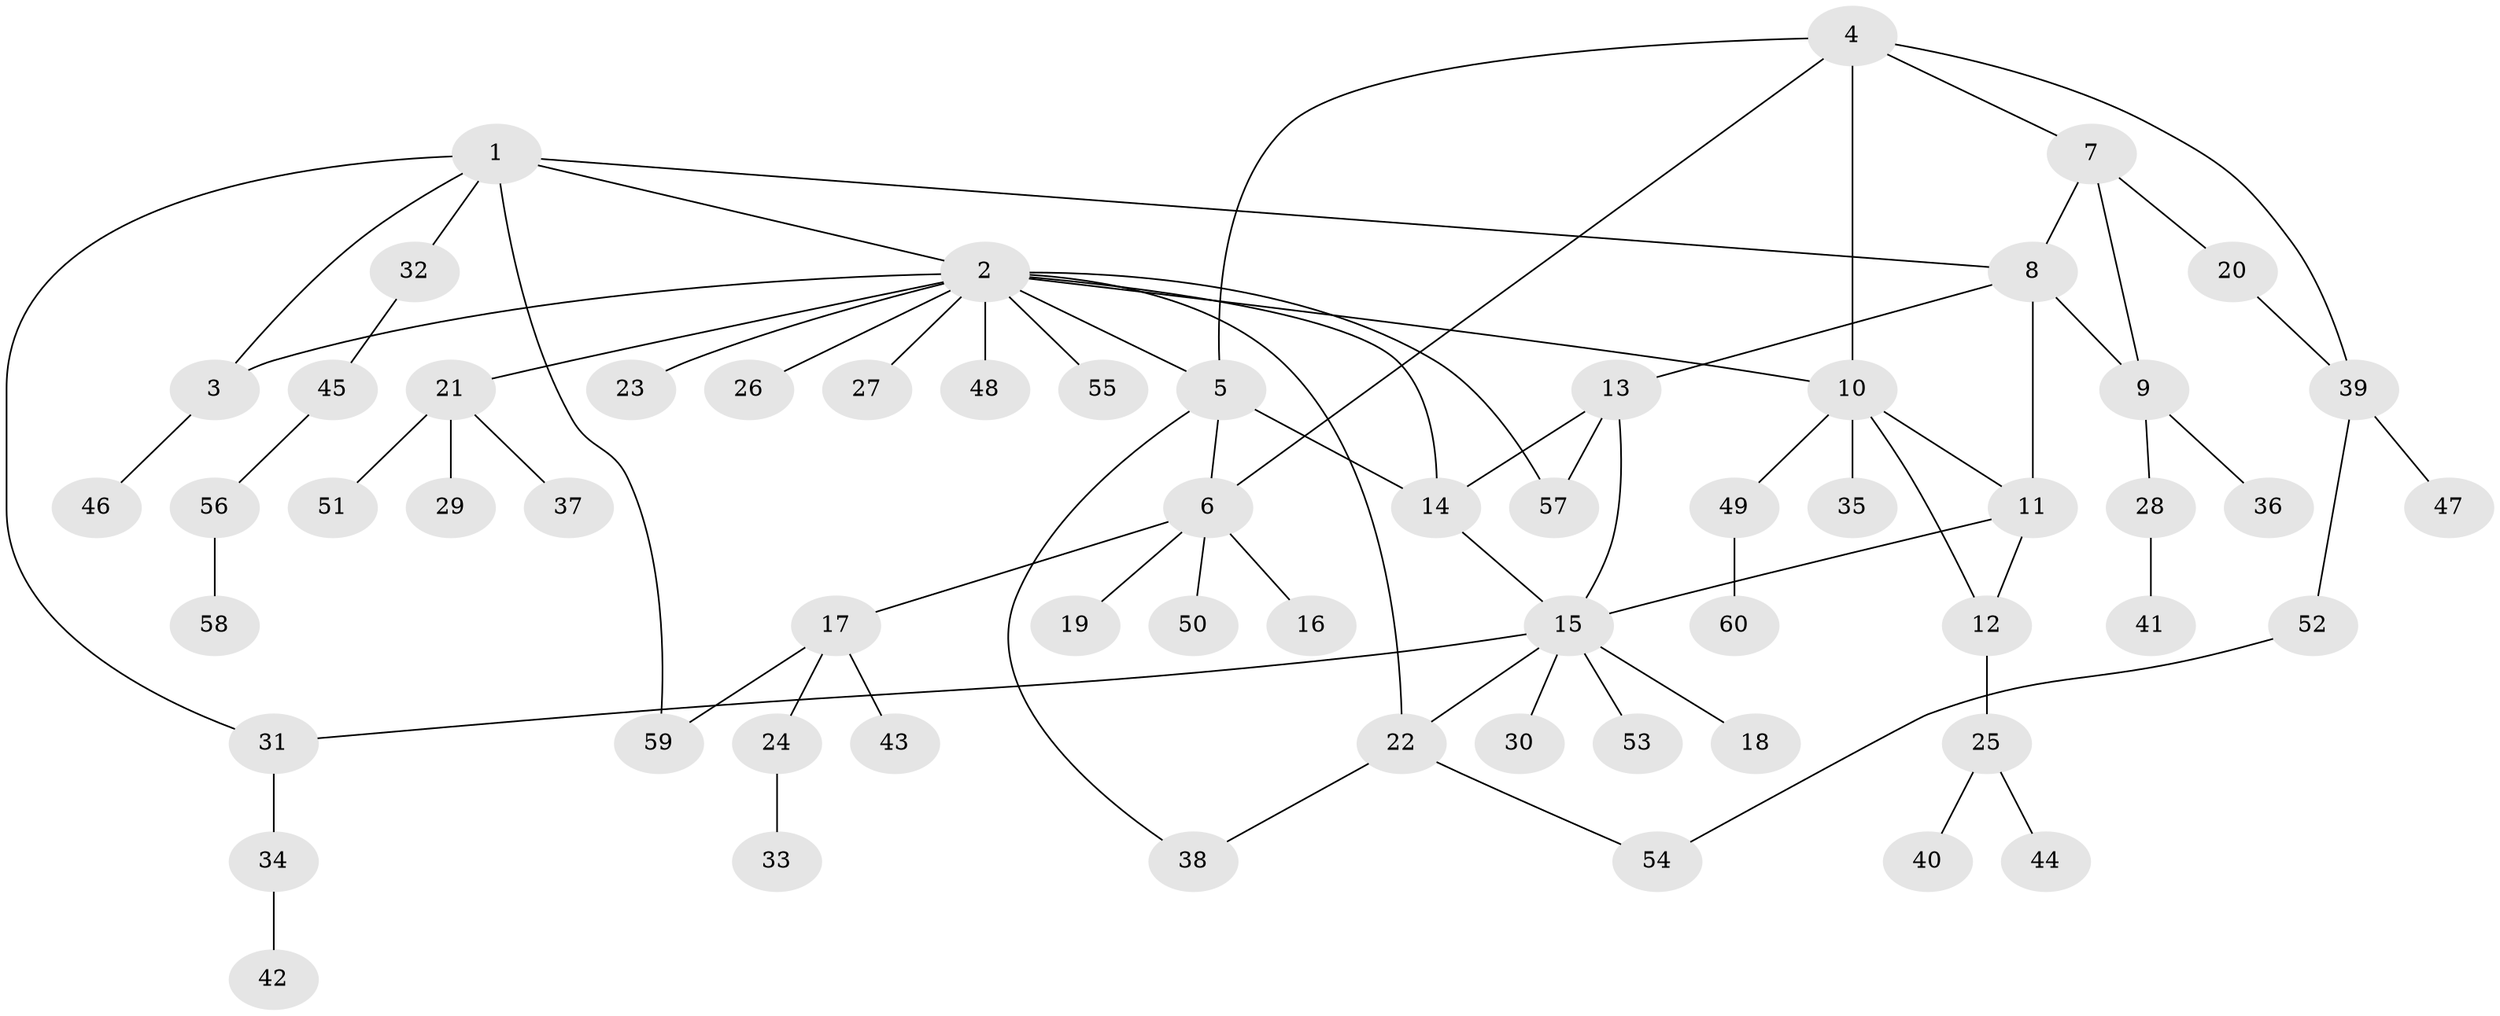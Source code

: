 // coarse degree distribution, {7: 0.02631578947368421, 6: 0.07894736842105263, 4: 0.15789473684210525, 1: 0.47368421052631576, 2: 0.15789473684210525, 3: 0.07894736842105263, 12: 0.02631578947368421}
// Generated by graph-tools (version 1.1) at 2025/37/03/04/25 23:37:38]
// undirected, 60 vertices, 77 edges
graph export_dot {
  node [color=gray90,style=filled];
  1;
  2;
  3;
  4;
  5;
  6;
  7;
  8;
  9;
  10;
  11;
  12;
  13;
  14;
  15;
  16;
  17;
  18;
  19;
  20;
  21;
  22;
  23;
  24;
  25;
  26;
  27;
  28;
  29;
  30;
  31;
  32;
  33;
  34;
  35;
  36;
  37;
  38;
  39;
  40;
  41;
  42;
  43;
  44;
  45;
  46;
  47;
  48;
  49;
  50;
  51;
  52;
  53;
  54;
  55;
  56;
  57;
  58;
  59;
  60;
  1 -- 2;
  1 -- 3;
  1 -- 8;
  1 -- 31;
  1 -- 32;
  1 -- 59;
  2 -- 3;
  2 -- 5;
  2 -- 10;
  2 -- 14;
  2 -- 21;
  2 -- 22;
  2 -- 23;
  2 -- 26;
  2 -- 27;
  2 -- 48;
  2 -- 55;
  2 -- 57;
  3 -- 46;
  4 -- 5;
  4 -- 6;
  4 -- 7;
  4 -- 10;
  4 -- 39;
  5 -- 6;
  5 -- 14;
  5 -- 38;
  6 -- 16;
  6 -- 17;
  6 -- 19;
  6 -- 50;
  7 -- 8;
  7 -- 9;
  7 -- 20;
  8 -- 9;
  8 -- 11;
  8 -- 13;
  9 -- 28;
  9 -- 36;
  10 -- 11;
  10 -- 12;
  10 -- 35;
  10 -- 49;
  11 -- 12;
  11 -- 15;
  12 -- 25;
  13 -- 14;
  13 -- 15;
  13 -- 57;
  14 -- 15;
  15 -- 18;
  15 -- 22;
  15 -- 30;
  15 -- 31;
  15 -- 53;
  17 -- 24;
  17 -- 43;
  17 -- 59;
  20 -- 39;
  21 -- 29;
  21 -- 37;
  21 -- 51;
  22 -- 38;
  22 -- 54;
  24 -- 33;
  25 -- 40;
  25 -- 44;
  28 -- 41;
  31 -- 34;
  32 -- 45;
  34 -- 42;
  39 -- 47;
  39 -- 52;
  45 -- 56;
  49 -- 60;
  52 -- 54;
  56 -- 58;
}

